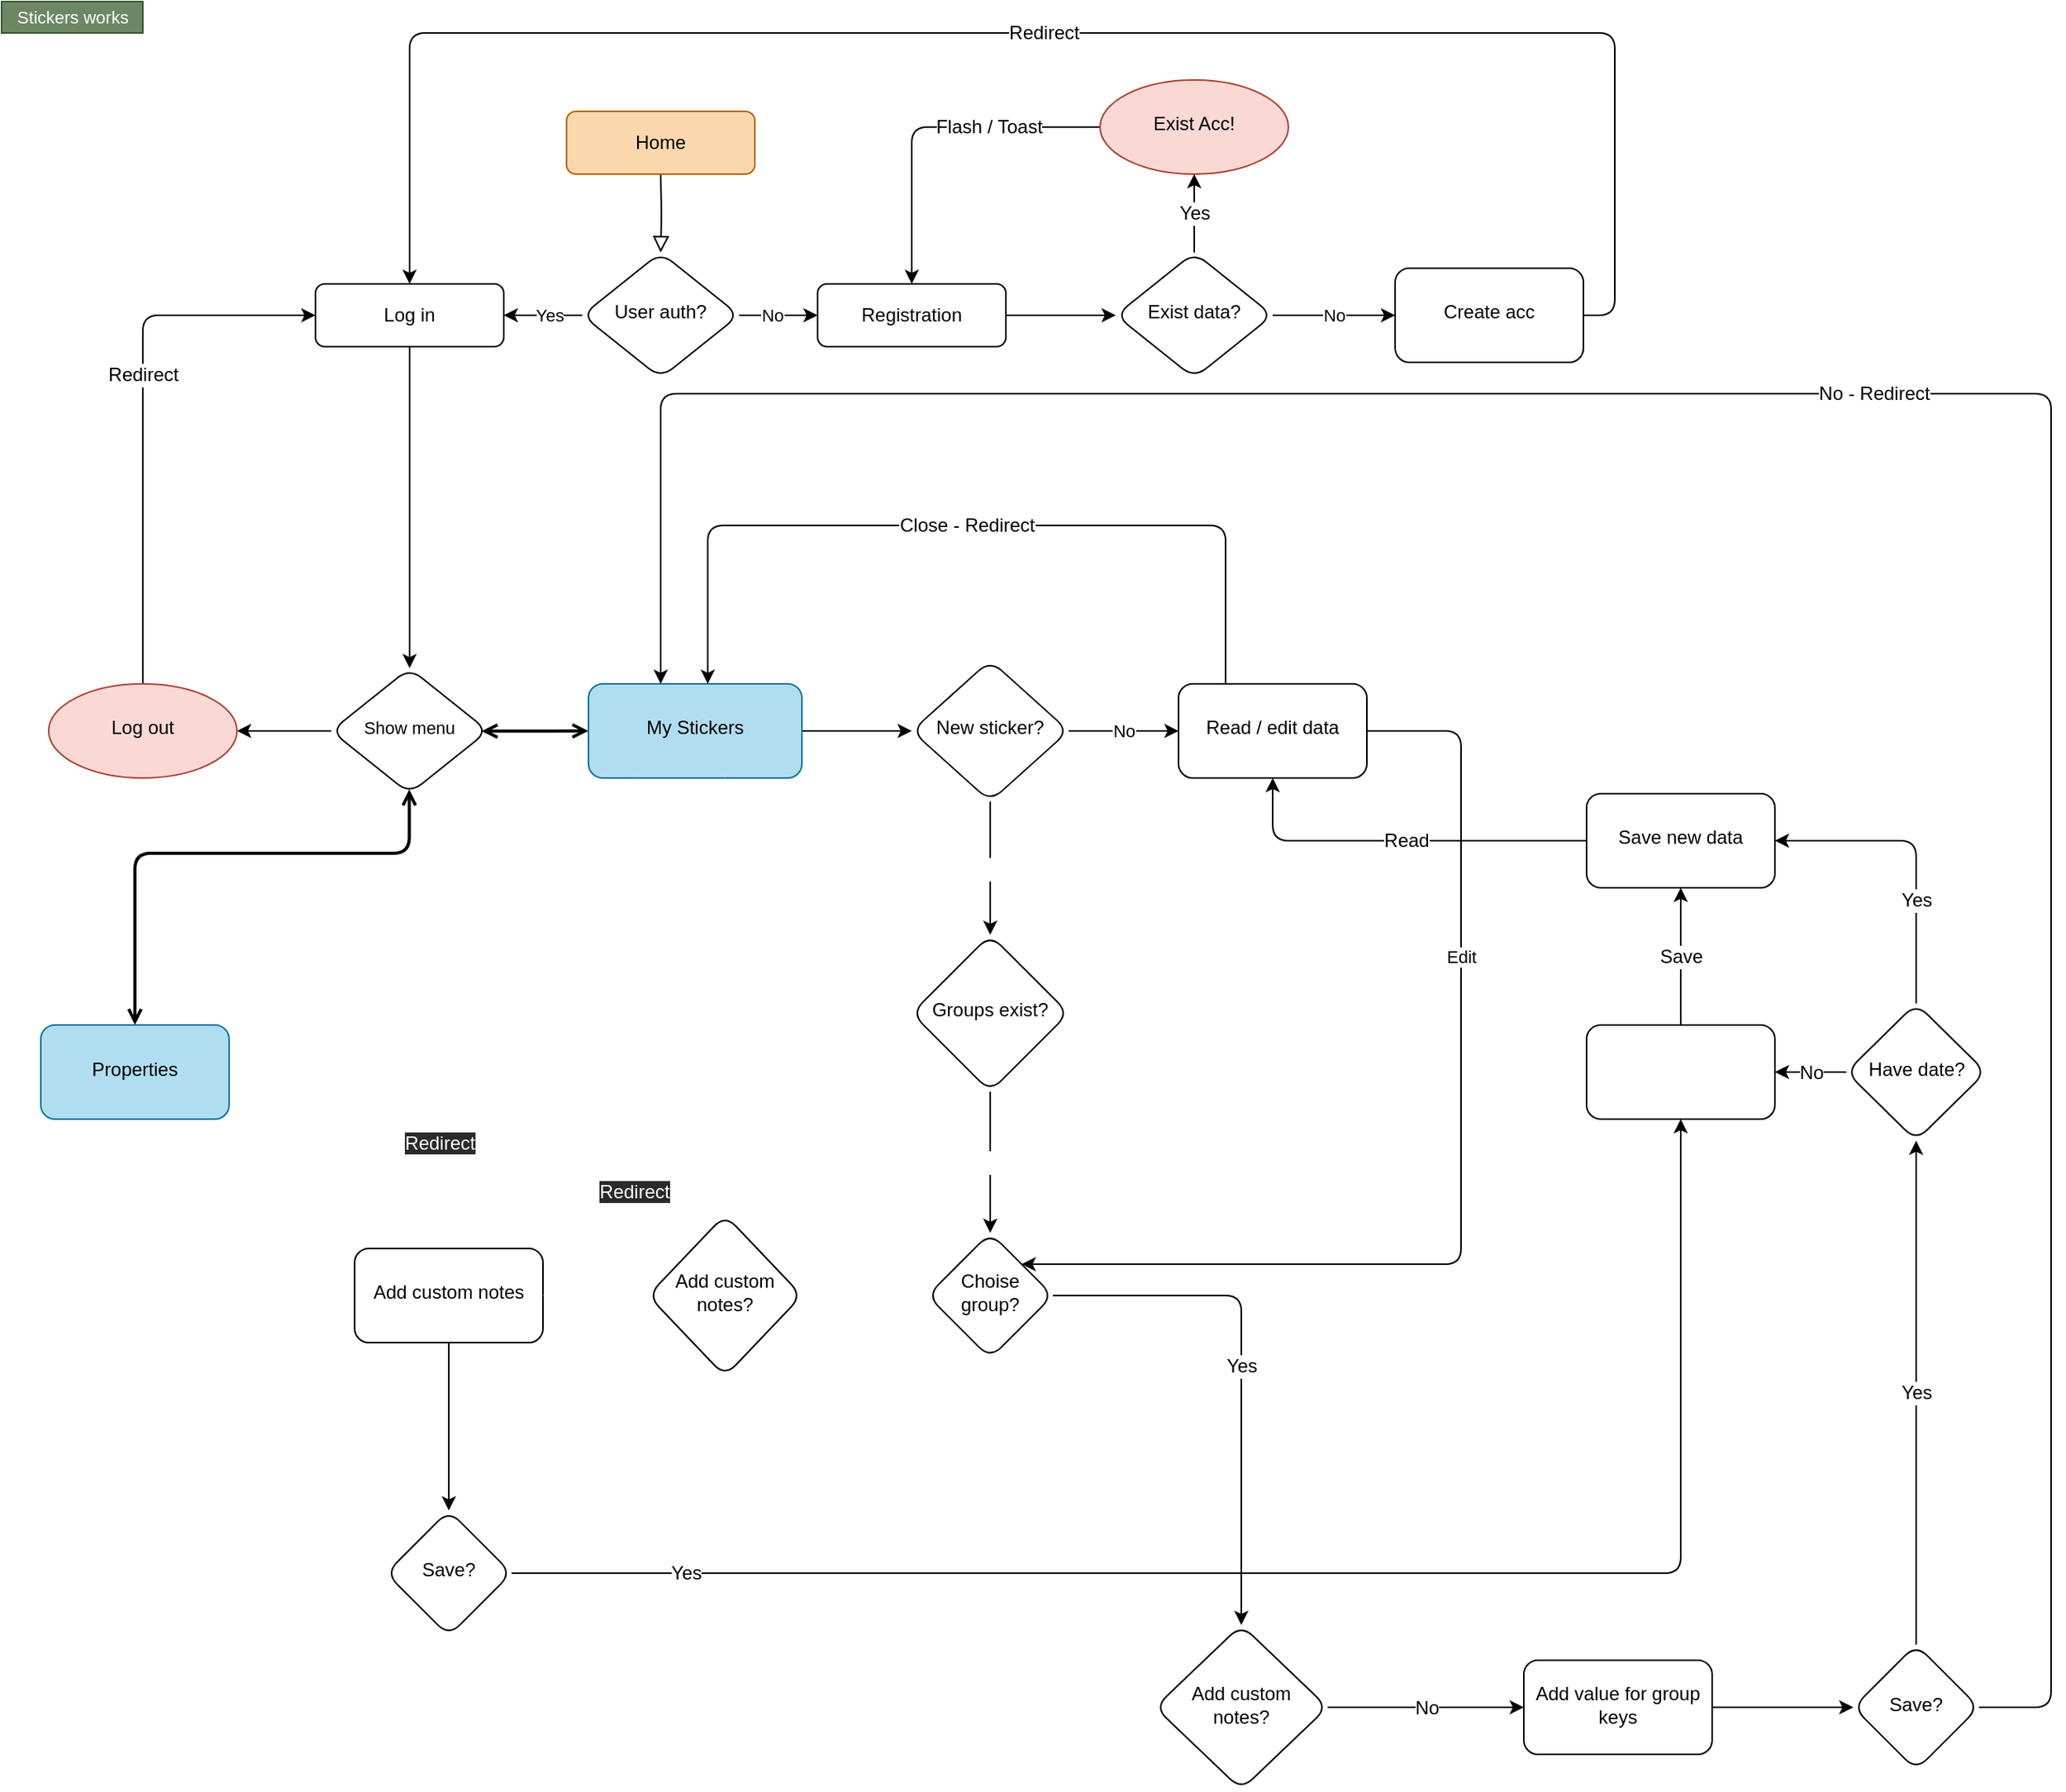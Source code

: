 <mxfile version="16.5.2" type="github" pages="2">
  <diagram id="C5RBs43oDa-KdzZeNtuy" name="Stickers works">
    <mxGraphModel dx="2340" dy="995" grid="0" gridSize="10" guides="1" tooltips="1" connect="1" arrows="1" fold="1" page="0" pageScale="1" pageWidth="827" pageHeight="1169" background="none" math="0" shadow="0">
      <root>
        <mxCell id="WIyWlLk6GJQsqaUBKTNV-0" />
        <mxCell id="WIyWlLk6GJQsqaUBKTNV-1" parent="WIyWlLk6GJQsqaUBKTNV-0" />
        <mxCell id="WIyWlLk6GJQsqaUBKTNV-2" value="" style="rounded=1;html=1;jettySize=auto;orthogonalLoop=1;fontSize=11;endArrow=block;endFill=0;endSize=8;strokeWidth=1;shadow=0;labelBackgroundColor=none;edgeStyle=orthogonalEdgeStyle;" parent="WIyWlLk6GJQsqaUBKTNV-1" target="WIyWlLk6GJQsqaUBKTNV-6" edge="1">
          <mxGeometry relative="1" as="geometry">
            <mxPoint x="420" y="110" as="sourcePoint" />
          </mxGeometry>
        </mxCell>
        <mxCell id="WIyWlLk6GJQsqaUBKTNV-3" value="&lt;font color=&quot;#000000&quot;&gt;Home&lt;/font&gt;" style="rounded=1;whiteSpace=wrap;html=1;fontSize=12;glass=0;strokeWidth=1;shadow=0;fillColor=#fad7ac;strokeColor=#b46504;" parent="WIyWlLk6GJQsqaUBKTNV-1" vertex="1">
          <mxGeometry x="360" y="70" width="120" height="40" as="geometry" />
        </mxCell>
        <mxCell id="XIRnP4KIkjxSlbMDe-v6-107" value="No" style="edgeStyle=orthogonalEdgeStyle;rounded=1;orthogonalLoop=1;jettySize=auto;html=1;exitX=1;exitY=0.5;exitDx=0;exitDy=0;entryX=0;entryY=0.5;entryDx=0;entryDy=0;" edge="1" parent="WIyWlLk6GJQsqaUBKTNV-1" source="WIyWlLk6GJQsqaUBKTNV-6" target="WIyWlLk6GJQsqaUBKTNV-7">
          <mxGeometry x="-0.16" relative="1" as="geometry">
            <mxPoint as="offset" />
          </mxGeometry>
        </mxCell>
        <mxCell id="XIRnP4KIkjxSlbMDe-v6-108" value="Yes" style="edgeStyle=orthogonalEdgeStyle;rounded=1;orthogonalLoop=1;jettySize=auto;html=1;exitX=0;exitY=0.5;exitDx=0;exitDy=0;entryX=1;entryY=0.5;entryDx=0;entryDy=0;" edge="1" parent="WIyWlLk6GJQsqaUBKTNV-1" source="WIyWlLk6GJQsqaUBKTNV-6" target="WIyWlLk6GJQsqaUBKTNV-11">
          <mxGeometry x="-0.16" relative="1" as="geometry">
            <mxPoint as="offset" />
          </mxGeometry>
        </mxCell>
        <mxCell id="WIyWlLk6GJQsqaUBKTNV-6" value="User auth?" style="rhombus;whiteSpace=wrap;html=1;shadow=0;fontFamily=Helvetica;fontSize=12;align=center;strokeWidth=1;spacing=6;spacingTop=-4;rounded=1;" parent="WIyWlLk6GJQsqaUBKTNV-1" vertex="1">
          <mxGeometry x="370" y="160" width="100" height="80" as="geometry" />
        </mxCell>
        <mxCell id="0s3vY2IXoYLYO0bVyIjp-5" value="" style="edgeStyle=orthogonalEdgeStyle;rounded=1;orthogonalLoop=1;jettySize=auto;html=1;" parent="WIyWlLk6GJQsqaUBKTNV-1" source="WIyWlLk6GJQsqaUBKTNV-7" target="0s3vY2IXoYLYO0bVyIjp-4" edge="1">
          <mxGeometry relative="1" as="geometry" />
        </mxCell>
        <mxCell id="WIyWlLk6GJQsqaUBKTNV-7" value="Registration" style="rounded=1;whiteSpace=wrap;html=1;fontSize=12;glass=0;strokeWidth=1;shadow=0;" parent="WIyWlLk6GJQsqaUBKTNV-1" vertex="1">
          <mxGeometry x="520" y="180" width="120" height="40" as="geometry" />
        </mxCell>
        <mxCell id="0s3vY2IXoYLYO0bVyIjp-14" value="" style="edgeStyle=orthogonalEdgeStyle;rounded=1;orthogonalLoop=1;jettySize=auto;html=1;entryX=0.5;entryY=0;entryDx=0;entryDy=0;" parent="WIyWlLk6GJQsqaUBKTNV-1" source="WIyWlLk6GJQsqaUBKTNV-11" target="0s3vY2IXoYLYO0bVyIjp-17" edge="1">
          <mxGeometry relative="1" as="geometry">
            <mxPoint x="260" y="280" as="targetPoint" />
            <Array as="points">
              <mxPoint x="260" y="250" />
              <mxPoint x="260" y="250" />
            </Array>
          </mxGeometry>
        </mxCell>
        <mxCell id="WIyWlLk6GJQsqaUBKTNV-11" value="Log in" style="rounded=1;whiteSpace=wrap;html=1;fontSize=12;glass=0;strokeWidth=1;shadow=0;" parent="WIyWlLk6GJQsqaUBKTNV-1" vertex="1">
          <mxGeometry x="200" y="180" width="120" height="40" as="geometry" />
        </mxCell>
        <mxCell id="XIRnP4KIkjxSlbMDe-v6-104" value="No" style="edgeStyle=orthogonalEdgeStyle;rounded=1;orthogonalLoop=1;jettySize=auto;html=1;" edge="1" parent="WIyWlLk6GJQsqaUBKTNV-1" source="0s3vY2IXoYLYO0bVyIjp-4" target="XIRnP4KIkjxSlbMDe-v6-103">
          <mxGeometry relative="1" as="geometry" />
        </mxCell>
        <mxCell id="98nd934uPL1Uci8gpfVL-17" value="Yes" style="edgeStyle=orthogonalEdgeStyle;rounded=1;orthogonalLoop=1;jettySize=auto;html=1;fontSize=12;startArrow=none;startFill=0;endArrow=classic;endFill=1;" edge="1" parent="WIyWlLk6GJQsqaUBKTNV-1" source="0s3vY2IXoYLYO0bVyIjp-4" target="98nd934uPL1Uci8gpfVL-16">
          <mxGeometry relative="1" as="geometry" />
        </mxCell>
        <mxCell id="0s3vY2IXoYLYO0bVyIjp-4" value="Exist data?" style="rhombus;whiteSpace=wrap;html=1;shadow=0;fontFamily=Helvetica;fontSize=12;align=center;strokeWidth=1;spacing=6;spacingTop=-4;rounded=1;" parent="WIyWlLk6GJQsqaUBKTNV-1" vertex="1">
          <mxGeometry x="710" y="160" width="100" height="80" as="geometry" />
        </mxCell>
        <mxCell id="XIRnP4KIkjxSlbMDe-v6-113" value="" style="edgeStyle=orthogonalEdgeStyle;rounded=1;orthogonalLoop=1;jettySize=auto;html=1;startArrow=open;startFill=0;endArrow=open;endFill=0;exitX=0.958;exitY=0.501;exitDx=0;exitDy=0;exitPerimeter=0;strokeWidth=2;" edge="1" parent="WIyWlLk6GJQsqaUBKTNV-1" source="0s3vY2IXoYLYO0bVyIjp-17" target="XIRnP4KIkjxSlbMDe-v6-112">
          <mxGeometry relative="1" as="geometry" />
        </mxCell>
        <mxCell id="XIRnP4KIkjxSlbMDe-v6-115" value="" style="edgeStyle=orthogonalEdgeStyle;rounded=1;orthogonalLoop=1;jettySize=auto;html=1;startArrow=open;startFill=0;endArrow=open;endFill=0;exitX=0.498;exitY=0.965;exitDx=0;exitDy=0;exitPerimeter=0;strokeWidth=2;" edge="1" parent="WIyWlLk6GJQsqaUBKTNV-1" source="0s3vY2IXoYLYO0bVyIjp-17" target="XIRnP4KIkjxSlbMDe-v6-114">
          <mxGeometry relative="1" as="geometry">
            <Array as="points">
              <mxPoint x="260" y="543" />
              <mxPoint x="85" y="543" />
            </Array>
          </mxGeometry>
        </mxCell>
        <mxCell id="XIRnP4KIkjxSlbMDe-v6-117" value="" style="edgeStyle=orthogonalEdgeStyle;rounded=1;orthogonalLoop=1;jettySize=auto;html=1;" edge="1" parent="WIyWlLk6GJQsqaUBKTNV-1" source="0s3vY2IXoYLYO0bVyIjp-17" target="XIRnP4KIkjxSlbMDe-v6-116">
          <mxGeometry relative="1" as="geometry" />
        </mxCell>
        <mxCell id="0s3vY2IXoYLYO0bVyIjp-17" value="&lt;span style=&quot;font-size: 11px&quot;&gt;Show menu&lt;/span&gt;" style="rhombus;whiteSpace=wrap;html=1;shadow=0;fontFamily=Helvetica;fontSize=12;align=center;strokeWidth=1;spacing=6;spacingTop=-4;rounded=1;" parent="WIyWlLk6GJQsqaUBKTNV-1" vertex="1">
          <mxGeometry x="210" y="425" width="100" height="80" as="geometry" />
        </mxCell>
        <mxCell id="XIRnP4KIkjxSlbMDe-v6-110" value="&lt;font style=&quot;font-size: 12px&quot;&gt;Redirect&lt;/font&gt;" style="edgeStyle=orthogonalEdgeStyle;rounded=1;orthogonalLoop=1;jettySize=auto;html=1;exitX=1;exitY=0.5;exitDx=0;exitDy=0;entryX=0.5;entryY=0;entryDx=0;entryDy=0;" edge="1" parent="WIyWlLk6GJQsqaUBKTNV-1" source="XIRnP4KIkjxSlbMDe-v6-103" target="WIyWlLk6GJQsqaUBKTNV-11">
          <mxGeometry relative="1" as="geometry">
            <mxPoint x="240" y="180" as="targetPoint" />
            <Array as="points">
              <mxPoint x="1028" y="200" />
              <mxPoint x="1028" y="20" />
              <mxPoint x="260" y="20" />
            </Array>
          </mxGeometry>
        </mxCell>
        <mxCell id="XIRnP4KIkjxSlbMDe-v6-103" value="Create acc" style="whiteSpace=wrap;html=1;shadow=0;strokeWidth=1;spacing=6;spacingTop=-4;rounded=1;" vertex="1" parent="WIyWlLk6GJQsqaUBKTNV-1">
          <mxGeometry x="888" y="170" width="120" height="60" as="geometry" />
        </mxCell>
        <mxCell id="XIRnP4KIkjxSlbMDe-v6-119" value="" style="edgeStyle=orthogonalEdgeStyle;rounded=1;orthogonalLoop=1;jettySize=auto;html=1;" edge="1" parent="WIyWlLk6GJQsqaUBKTNV-1" source="XIRnP4KIkjxSlbMDe-v6-112" target="XIRnP4KIkjxSlbMDe-v6-118">
          <mxGeometry relative="1" as="geometry" />
        </mxCell>
        <mxCell id="XIRnP4KIkjxSlbMDe-v6-112" value="&lt;font color=&quot;#000000&quot;&gt;My Stickers&lt;/font&gt;" style="whiteSpace=wrap;html=1;shadow=0;strokeWidth=1;spacing=6;spacingTop=-4;rounded=1;fillColor=#b1ddf0;strokeColor=#10739e;" vertex="1" parent="WIyWlLk6GJQsqaUBKTNV-1">
          <mxGeometry x="374" y="435" width="136" height="60" as="geometry" />
        </mxCell>
        <mxCell id="XIRnP4KIkjxSlbMDe-v6-114" value="&lt;font color=&quot;#000000&quot;&gt;Properties&lt;/font&gt;" style="whiteSpace=wrap;html=1;shadow=0;strokeWidth=1;spacing=6;spacingTop=-4;rounded=1;fillColor=#b1ddf0;strokeColor=#10739e;" vertex="1" parent="WIyWlLk6GJQsqaUBKTNV-1">
          <mxGeometry x="25" y="652.5" width="120" height="60" as="geometry" />
        </mxCell>
        <mxCell id="98nd934uPL1Uci8gpfVL-3" value="Redirect" style="edgeStyle=orthogonalEdgeStyle;rounded=1;orthogonalLoop=1;jettySize=auto;html=1;exitX=0.5;exitY=0;exitDx=0;exitDy=0;entryX=0;entryY=0.5;entryDx=0;entryDy=0;fontSize=12;startArrow=none;startFill=0;endArrow=classic;endFill=1;" edge="1" parent="WIyWlLk6GJQsqaUBKTNV-1" source="XIRnP4KIkjxSlbMDe-v6-116" target="WIyWlLk6GJQsqaUBKTNV-11">
          <mxGeometry x="0.143" relative="1" as="geometry">
            <mxPoint as="offset" />
          </mxGeometry>
        </mxCell>
        <mxCell id="XIRnP4KIkjxSlbMDe-v6-116" value="&lt;font color=&quot;#000000&quot;&gt;Log out&lt;/font&gt;" style="ellipse;whiteSpace=wrap;html=1;shadow=0;strokeWidth=1;spacing=6;spacingTop=-4;rounded=1;fillColor=#fad9d5;strokeColor=#ae4132;" vertex="1" parent="WIyWlLk6GJQsqaUBKTNV-1">
          <mxGeometry x="30" y="435" width="120" height="60" as="geometry" />
        </mxCell>
        <mxCell id="XIRnP4KIkjxSlbMDe-v6-123" value="No" style="edgeStyle=orthogonalEdgeStyle;rounded=1;orthogonalLoop=1;jettySize=auto;html=1;fontSize=11;" edge="1" parent="WIyWlLk6GJQsqaUBKTNV-1" source="XIRnP4KIkjxSlbMDe-v6-118" target="XIRnP4KIkjxSlbMDe-v6-122">
          <mxGeometry relative="1" as="geometry" />
        </mxCell>
        <mxCell id="K6H13gkPwvNcMKXw1qMp-12" value="Yes" style="edgeStyle=orthogonalEdgeStyle;rounded=1;orthogonalLoop=1;jettySize=auto;html=1;exitX=0.5;exitY=1;exitDx=0;exitDy=0;fontSize=12;fontColor=#FFFFFF;startArrow=none;startFill=0;endArrow=classic;endFill=1;" edge="1" parent="WIyWlLk6GJQsqaUBKTNV-1" source="XIRnP4KIkjxSlbMDe-v6-118" target="K6H13gkPwvNcMKXw1qMp-11">
          <mxGeometry relative="1" as="geometry" />
        </mxCell>
        <mxCell id="XIRnP4KIkjxSlbMDe-v6-118" value="&lt;font style=&quot;font-size: 12px&quot;&gt;New sticker?&lt;/font&gt;" style="rhombus;whiteSpace=wrap;html=1;shadow=0;strokeWidth=1;spacing=6;spacingTop=-4;rounded=1;" vertex="1" parent="WIyWlLk6GJQsqaUBKTNV-1">
          <mxGeometry x="580" y="420" width="100" height="90" as="geometry" />
        </mxCell>
        <mxCell id="XIRnP4KIkjxSlbMDe-v6-125" value="Edit" style="edgeStyle=orthogonalEdgeStyle;rounded=1;orthogonalLoop=1;jettySize=auto;html=1;fontSize=11;entryX=1;entryY=0;entryDx=0;entryDy=0;exitX=1;exitY=0.5;exitDx=0;exitDy=0;" edge="1" parent="WIyWlLk6GJQsqaUBKTNV-1" source="XIRnP4KIkjxSlbMDe-v6-122" target="98nd934uPL1Uci8gpfVL-10">
          <mxGeometry x="-0.4" relative="1" as="geometry">
            <Array as="points">
              <mxPoint x="930" y="465" />
              <mxPoint x="930" y="805" />
            </Array>
            <mxPoint as="offset" />
          </mxGeometry>
        </mxCell>
        <mxCell id="98nd934uPL1Uci8gpfVL-15" value="Close - Redirect" style="edgeStyle=orthogonalEdgeStyle;rounded=1;orthogonalLoop=1;jettySize=auto;html=1;exitX=0.25;exitY=0;exitDx=0;exitDy=0;fontSize=12;startArrow=none;startFill=0;endArrow=classic;endFill=1;" edge="1" parent="WIyWlLk6GJQsqaUBKTNV-1" source="XIRnP4KIkjxSlbMDe-v6-122">
          <mxGeometry relative="1" as="geometry">
            <mxPoint x="450" y="435" as="targetPoint" />
            <Array as="points">
              <mxPoint x="780" y="334" />
              <mxPoint x="450" y="334" />
            </Array>
          </mxGeometry>
        </mxCell>
        <mxCell id="XIRnP4KIkjxSlbMDe-v6-122" value="Read / edit data" style="whiteSpace=wrap;html=1;shadow=0;strokeWidth=1;spacing=6;spacingTop=-4;rounded=1;" vertex="1" parent="WIyWlLk6GJQsqaUBKTNV-1">
          <mxGeometry x="750" y="435" width="120" height="60" as="geometry" />
        </mxCell>
        <mxCell id="98nd934uPL1Uci8gpfVL-1" value="Read" style="edgeStyle=orthogonalEdgeStyle;rounded=1;orthogonalLoop=1;jettySize=auto;html=1;exitX=0;exitY=0.5;exitDx=0;exitDy=0;entryX=0.5;entryY=1;entryDx=0;entryDy=0;fontSize=12;" edge="1" parent="WIyWlLk6GJQsqaUBKTNV-1" source="XIRnP4KIkjxSlbMDe-v6-128" target="XIRnP4KIkjxSlbMDe-v6-122">
          <mxGeometry x="-0.037" relative="1" as="geometry">
            <mxPoint as="offset" />
          </mxGeometry>
        </mxCell>
        <mxCell id="XIRnP4KIkjxSlbMDe-v6-128" value="Save new data" style="whiteSpace=wrap;html=1;shadow=0;strokeWidth=1;spacing=6;spacingTop=-4;rounded=1;" vertex="1" parent="WIyWlLk6GJQsqaUBKTNV-1">
          <mxGeometry x="1010" y="505" width="120" height="60" as="geometry" />
        </mxCell>
        <mxCell id="cPAFK484y0xrTvQNjb0s-0" value="Stickers works" style="text;html=1;align=center;verticalAlign=middle;resizable=0;points=[];autosize=1;strokeColor=#3A5431;fillColor=#6d8764;fontSize=11;fontColor=#ffffff;" vertex="1" parent="WIyWlLk6GJQsqaUBKTNV-1">
          <mxGeometry width="90" height="20" as="geometry" />
        </mxCell>
        <mxCell id="98nd934uPL1Uci8gpfVL-27" value="Yes" style="edgeStyle=orthogonalEdgeStyle;rounded=1;orthogonalLoop=1;jettySize=auto;html=1;fontSize=12;startArrow=none;startFill=0;endArrow=classic;endFill=1;entryX=0.5;entryY=0;entryDx=0;entryDy=0;" edge="1" parent="WIyWlLk6GJQsqaUBKTNV-1" source="98nd934uPL1Uci8gpfVL-10" target="98nd934uPL1Uci8gpfVL-30">
          <mxGeometry relative="1" as="geometry">
            <mxPoint x="730" y="822.5" as="targetPoint" />
            <Array as="points">
              <mxPoint x="790" y="825" />
            </Array>
          </mxGeometry>
        </mxCell>
        <mxCell id="xb86O9VPerZEA7dvHFh_-1" value="No" style="edgeStyle=orthogonalEdgeStyle;rounded=1;orthogonalLoop=1;jettySize=auto;html=1;fontSize=12;fontColor=#FFFFFF;startArrow=none;startFill=0;endArrow=classic;endFill=1;strokeColor=#FFFFFF;strokeWidth=1;" edge="1" parent="WIyWlLk6GJQsqaUBKTNV-1" source="98nd934uPL1Uci8gpfVL-10" target="xb86O9VPerZEA7dvHFh_-0">
          <mxGeometry relative="1" as="geometry" />
        </mxCell>
        <mxCell id="98nd934uPL1Uci8gpfVL-10" value="Choise group?" style="rhombus;whiteSpace=wrap;html=1;shadow=0;strokeWidth=1;spacing=6;spacingTop=-4;rounded=1;" vertex="1" parent="WIyWlLk6GJQsqaUBKTNV-1">
          <mxGeometry x="590" y="785" width="80" height="80" as="geometry" />
        </mxCell>
        <mxCell id="98nd934uPL1Uci8gpfVL-18" value="Flash / Toast" style="edgeStyle=orthogonalEdgeStyle;rounded=1;orthogonalLoop=1;jettySize=auto;html=1;exitX=0;exitY=0.5;exitDx=0;exitDy=0;entryX=0.5;entryY=0;entryDx=0;entryDy=0;fontSize=12;startArrow=none;startFill=0;endArrow=classic;endFill=1;" edge="1" parent="WIyWlLk6GJQsqaUBKTNV-1" source="98nd934uPL1Uci8gpfVL-16" target="WIyWlLk6GJQsqaUBKTNV-7">
          <mxGeometry x="-0.363" relative="1" as="geometry">
            <mxPoint x="-1" as="offset" />
          </mxGeometry>
        </mxCell>
        <mxCell id="98nd934uPL1Uci8gpfVL-16" value="&lt;span&gt;&lt;font color=&quot;#000000&quot;&gt;Exist Acc!&lt;/font&gt;&lt;/span&gt;" style="ellipse;whiteSpace=wrap;html=1;shadow=0;strokeWidth=1;spacing=6;spacingTop=-4;rounded=1;fillColor=#fad9d5;strokeColor=#ae4132;" vertex="1" parent="WIyWlLk6GJQsqaUBKTNV-1">
          <mxGeometry x="700" y="50" width="120" height="60" as="geometry" />
        </mxCell>
        <mxCell id="98nd934uPL1Uci8gpfVL-22" value="" style="edgeStyle=orthogonalEdgeStyle;rounded=1;orthogonalLoop=1;jettySize=auto;html=1;fontSize=12;startArrow=none;startFill=0;endArrow=classic;endFill=1;" edge="1" parent="WIyWlLk6GJQsqaUBKTNV-1" source="98nd934uPL1Uci8gpfVL-19" target="98nd934uPL1Uci8gpfVL-21">
          <mxGeometry relative="1" as="geometry" />
        </mxCell>
        <mxCell id="98nd934uPL1Uci8gpfVL-19" value="Add custom notes" style="whiteSpace=wrap;html=1;shadow=0;strokeWidth=1;spacing=6;spacingTop=-4;rounded=1;" vertex="1" parent="WIyWlLk6GJQsqaUBKTNV-1">
          <mxGeometry x="225" y="795" width="120" height="60" as="geometry" />
        </mxCell>
        <mxCell id="98nd934uPL1Uci8gpfVL-25" value="Yes" style="edgeStyle=orthogonalEdgeStyle;rounded=1;orthogonalLoop=1;jettySize=auto;html=1;fontSize=12;startArrow=none;startFill=0;endArrow=classic;endFill=1;entryX=0.5;entryY=1;entryDx=0;entryDy=0;exitX=1;exitY=0.5;exitDx=0;exitDy=0;" edge="1" parent="WIyWlLk6GJQsqaUBKTNV-1" source="98nd934uPL1Uci8gpfVL-21" target="K6H13gkPwvNcMKXw1qMp-3">
          <mxGeometry x="-0.785" relative="1" as="geometry">
            <mxPoint x="470" y="1077.5" as="targetPoint" />
            <Array as="points">
              <mxPoint x="1070" y="1002" />
            </Array>
            <mxPoint as="offset" />
          </mxGeometry>
        </mxCell>
        <mxCell id="xb86O9VPerZEA7dvHFh_-8" value="&lt;span style=&quot;color: rgb(255 , 255 , 255) ; font-family: &amp;#34;helvetica&amp;#34; ; font-size: 12px ; font-style: normal ; font-weight: 400 ; letter-spacing: normal ; text-align: center ; text-indent: 0px ; text-transform: none ; word-spacing: 0px ; background-color: rgb(42 , 42 , 42) ; display: inline ; float: none&quot;&gt;Redirect&lt;/span&gt;" style="edgeStyle=orthogonalEdgeStyle;rounded=1;orthogonalLoop=1;jettySize=auto;html=1;exitX=0;exitY=0.5;exitDx=0;exitDy=0;entryX=0;entryY=1;entryDx=0;entryDy=0;fontSize=12;fontColor=#FFFFFF;startArrow=none;startFill=0;endArrow=classic;endFill=1;strokeColor=#FFFFFF;strokeWidth=1;" edge="1" parent="WIyWlLk6GJQsqaUBKTNV-1" source="98nd934uPL1Uci8gpfVL-21" target="XIRnP4KIkjxSlbMDe-v6-112">
          <mxGeometry x="0.072" relative="1" as="geometry">
            <Array as="points">
              <mxPoint x="209" y="1002" />
              <mxPoint x="209" y="728" />
              <mxPoint x="374" y="728" />
            </Array>
            <mxPoint as="offset" />
          </mxGeometry>
        </mxCell>
        <mxCell id="xb86O9VPerZEA7dvHFh_-16" value="No" style="edgeLabel;html=1;align=center;verticalAlign=middle;resizable=0;points=[];fontSize=12;fontColor=#FFFFFF;" vertex="1" connectable="0" parent="xb86O9VPerZEA7dvHFh_-8">
          <mxGeometry x="-0.889" y="-2" relative="1" as="geometry">
            <mxPoint x="14" y="3" as="offset" />
          </mxGeometry>
        </mxCell>
        <mxCell id="xb86O9VPerZEA7dvHFh_-17" value="Close" style="edgeLabel;html=1;align=center;verticalAlign=middle;resizable=0;points=[];fontSize=12;fontColor=#FFFFFF;" vertex="1" connectable="0" parent="xb86O9VPerZEA7dvHFh_-8">
          <mxGeometry x="-0.578" relative="1" as="geometry">
            <mxPoint as="offset" />
          </mxGeometry>
        </mxCell>
        <mxCell id="98nd934uPL1Uci8gpfVL-21" value="Save?" style="rhombus;whiteSpace=wrap;html=1;shadow=0;strokeWidth=1;spacing=6;spacingTop=-4;rounded=1;" vertex="1" parent="WIyWlLk6GJQsqaUBKTNV-1">
          <mxGeometry x="245" y="962" width="80" height="80" as="geometry" />
        </mxCell>
        <mxCell id="98nd934uPL1Uci8gpfVL-33" value="No" style="edgeStyle=orthogonalEdgeStyle;rounded=1;orthogonalLoop=1;jettySize=auto;html=1;fontSize=12;startArrow=none;startFill=0;endArrow=classic;endFill=1;" edge="1" parent="WIyWlLk6GJQsqaUBKTNV-1" source="98nd934uPL1Uci8gpfVL-30" target="98nd934uPL1Uci8gpfVL-32">
          <mxGeometry relative="1" as="geometry" />
        </mxCell>
        <mxCell id="98nd934uPL1Uci8gpfVL-30" value="Add custom notes?" style="rhombus;whiteSpace=wrap;html=1;shadow=0;strokeWidth=1;spacing=6;spacingTop=-4;rounded=1;" vertex="1" parent="WIyWlLk6GJQsqaUBKTNV-1">
          <mxGeometry x="735" y="1035" width="110" height="105" as="geometry" />
        </mxCell>
        <mxCell id="98nd934uPL1Uci8gpfVL-35" value="" style="edgeStyle=orthogonalEdgeStyle;rounded=1;orthogonalLoop=1;jettySize=auto;html=1;fontSize=12;startArrow=none;startFill=0;endArrow=classic;endFill=1;" edge="1" parent="WIyWlLk6GJQsqaUBKTNV-1" source="98nd934uPL1Uci8gpfVL-32" target="98nd934uPL1Uci8gpfVL-34">
          <mxGeometry relative="1" as="geometry" />
        </mxCell>
        <mxCell id="98nd934uPL1Uci8gpfVL-32" value="Add value for group keys" style="whiteSpace=wrap;html=1;shadow=0;strokeWidth=1;spacing=6;spacingTop=-4;rounded=1;" vertex="1" parent="WIyWlLk6GJQsqaUBKTNV-1">
          <mxGeometry x="970" y="1057.5" width="120" height="60" as="geometry" />
        </mxCell>
        <mxCell id="98nd934uPL1Uci8gpfVL-37" value="No - Redirect" style="edgeStyle=orthogonalEdgeStyle;rounded=1;orthogonalLoop=1;jettySize=auto;html=1;exitX=1;exitY=0.5;exitDx=0;exitDy=0;fontSize=12;startArrow=none;startFill=0;endArrow=classic;endFill=1;" edge="1" parent="WIyWlLk6GJQsqaUBKTNV-1" source="98nd934uPL1Uci8gpfVL-34">
          <mxGeometry x="0.02" relative="1" as="geometry">
            <mxPoint x="420" y="435" as="targetPoint" />
            <Array as="points">
              <mxPoint x="1306" y="1088" />
              <mxPoint x="1306" y="250" />
              <mxPoint x="420" y="250" />
            </Array>
            <mxPoint as="offset" />
          </mxGeometry>
        </mxCell>
        <mxCell id="K6H13gkPwvNcMKXw1qMp-1" value="Yes" style="edgeStyle=orthogonalEdgeStyle;rounded=1;orthogonalLoop=1;jettySize=auto;html=1;fontSize=12;startArrow=none;startFill=0;endArrow=classic;endFill=1;" edge="1" parent="WIyWlLk6GJQsqaUBKTNV-1" source="98nd934uPL1Uci8gpfVL-34" target="K6H13gkPwvNcMKXw1qMp-0">
          <mxGeometry relative="1" as="geometry" />
        </mxCell>
        <mxCell id="98nd934uPL1Uci8gpfVL-34" value="Save?" style="rhombus;whiteSpace=wrap;html=1;shadow=0;strokeWidth=1;spacing=6;spacingTop=-4;rounded=1;" vertex="1" parent="WIyWlLk6GJQsqaUBKTNV-1">
          <mxGeometry x="1180" y="1047.5" width="80" height="80" as="geometry" />
        </mxCell>
        <mxCell id="K6H13gkPwvNcMKXw1qMp-2" value="Yes" style="edgeStyle=orthogonalEdgeStyle;rounded=1;orthogonalLoop=1;jettySize=auto;html=1;exitX=0.5;exitY=0;exitDx=0;exitDy=0;entryX=1;entryY=0.5;entryDx=0;entryDy=0;fontSize=12;startArrow=none;startFill=0;endArrow=classic;endFill=1;" edge="1" parent="WIyWlLk6GJQsqaUBKTNV-1" source="K6H13gkPwvNcMKXw1qMp-0" target="XIRnP4KIkjxSlbMDe-v6-128">
          <mxGeometry x="-0.317" relative="1" as="geometry">
            <mxPoint as="offset" />
          </mxGeometry>
        </mxCell>
        <mxCell id="K6H13gkPwvNcMKXw1qMp-4" value="No" style="edgeStyle=orthogonalEdgeStyle;rounded=1;orthogonalLoop=1;jettySize=auto;html=1;fontSize=12;startArrow=none;startFill=0;endArrow=classic;endFill=1;" edge="1" parent="WIyWlLk6GJQsqaUBKTNV-1" source="K6H13gkPwvNcMKXw1qMp-0" target="K6H13gkPwvNcMKXw1qMp-3">
          <mxGeometry relative="1" as="geometry" />
        </mxCell>
        <mxCell id="K6H13gkPwvNcMKXw1qMp-0" value="Have date?" style="rhombus;whiteSpace=wrap;html=1;shadow=0;strokeWidth=1;spacing=6;spacingTop=-4;rounded=1;" vertex="1" parent="WIyWlLk6GJQsqaUBKTNV-1">
          <mxGeometry x="1175.5" y="638.75" width="89" height="87.5" as="geometry" />
        </mxCell>
        <mxCell id="K6H13gkPwvNcMKXw1qMp-5" value="Save" style="edgeStyle=orthogonalEdgeStyle;rounded=1;orthogonalLoop=1;jettySize=auto;html=1;exitX=0.5;exitY=0;exitDx=0;exitDy=0;entryX=0.5;entryY=1;entryDx=0;entryDy=0;fontSize=12;startArrow=none;startFill=0;endArrow=classic;endFill=1;" edge="1" parent="WIyWlLk6GJQsqaUBKTNV-1" source="K6H13gkPwvNcMKXw1qMp-3" target="XIRnP4KIkjxSlbMDe-v6-128">
          <mxGeometry relative="1" as="geometry" />
        </mxCell>
        <mxCell id="K6H13gkPwvNcMKXw1qMp-3" value="&lt;font color=&quot;#ffffff&quot;&gt;Add ctreated At (date)&lt;/font&gt;" style="whiteSpace=wrap;html=1;shadow=0;strokeWidth=1;spacing=6;spacingTop=-4;rounded=1;" vertex="1" parent="WIyWlLk6GJQsqaUBKTNV-1">
          <mxGeometry x="1010" y="652.5" width="120" height="60" as="geometry" />
        </mxCell>
        <mxCell id="K6H13gkPwvNcMKXw1qMp-13" value="Yes" style="edgeStyle=orthogonalEdgeStyle;rounded=1;orthogonalLoop=1;jettySize=auto;html=1;exitX=0.5;exitY=1;exitDx=0;exitDy=0;entryX=0.5;entryY=0;entryDx=0;entryDy=0;fontSize=12;fontColor=#FFFFFF;startArrow=none;startFill=0;endArrow=classic;endFill=1;" edge="1" parent="WIyWlLk6GJQsqaUBKTNV-1" source="K6H13gkPwvNcMKXw1qMp-11" target="98nd934uPL1Uci8gpfVL-10">
          <mxGeometry relative="1" as="geometry" />
        </mxCell>
        <mxCell id="xb86O9VPerZEA7dvHFh_-7" value="No" style="edgeStyle=orthogonalEdgeStyle;rounded=1;orthogonalLoop=1;jettySize=auto;html=1;exitX=0;exitY=0.5;exitDx=0;exitDy=0;entryX=1;entryY=0;entryDx=0;entryDy=0;fontSize=12;fontColor=#FFFFFF;startArrow=none;startFill=0;endArrow=classic;endFill=1;strokeColor=#FFFFFF;strokeWidth=1;" edge="1" parent="WIyWlLk6GJQsqaUBKTNV-1" source="K6H13gkPwvNcMKXw1qMp-11" target="xb86O9VPerZEA7dvHFh_-0">
          <mxGeometry x="-0.646" relative="1" as="geometry">
            <Array as="points">
              <mxPoint x="485" y="645" />
            </Array>
            <mxPoint as="offset" />
          </mxGeometry>
        </mxCell>
        <mxCell id="K6H13gkPwvNcMKXw1qMp-11" value="Groups exist?" style="rhombus;whiteSpace=wrap;html=1;shadow=0;strokeWidth=1;spacing=6;spacingTop=-4;rounded=1;" vertex="1" parent="WIyWlLk6GJQsqaUBKTNV-1">
          <mxGeometry x="580" y="595" width="100" height="100" as="geometry" />
        </mxCell>
        <mxCell id="xb86O9VPerZEA7dvHFh_-2" value="Yes" style="edgeStyle=orthogonalEdgeStyle;rounded=1;orthogonalLoop=1;jettySize=auto;html=1;exitX=0;exitY=0.5;exitDx=0;exitDy=0;entryX=1;entryY=0.5;entryDx=0;entryDy=0;fontSize=12;fontColor=#FFFFFF;startArrow=none;startFill=0;endArrow=classic;endFill=1;strokeColor=#FFFFFF;strokeWidth=1;" edge="1" parent="WIyWlLk6GJQsqaUBKTNV-1" source="xb86O9VPerZEA7dvHFh_-0" target="98nd934uPL1Uci8gpfVL-19">
          <mxGeometry relative="1" as="geometry" />
        </mxCell>
        <mxCell id="xb86O9VPerZEA7dvHFh_-3" value="Redirect" style="edgeStyle=orthogonalEdgeStyle;rounded=1;orthogonalLoop=1;jettySize=auto;html=1;exitX=0.5;exitY=0;exitDx=0;exitDy=0;fontSize=12;fontColor=#FFFFFF;startArrow=none;startFill=0;endArrow=classic;endFill=1;strokeColor=#FFFFFF;strokeWidth=1;" edge="1" parent="WIyWlLk6GJQsqaUBKTNV-1" source="xb86O9VPerZEA7dvHFh_-0">
          <mxGeometry x="0.713" relative="1" as="geometry">
            <mxPoint x="461" y="495" as="targetPoint" />
            <Array as="points">
              <mxPoint x="461" y="495" />
            </Array>
            <mxPoint as="offset" />
          </mxGeometry>
        </mxCell>
        <mxCell id="xb86O9VPerZEA7dvHFh_-12" value="No" style="edgeLabel;html=1;align=center;verticalAlign=middle;resizable=0;points=[];fontSize=12;fontColor=#FFFFFF;" vertex="1" connectable="0" parent="xb86O9VPerZEA7dvHFh_-3">
          <mxGeometry x="-0.616" relative="1" as="geometry">
            <mxPoint as="offset" />
          </mxGeometry>
        </mxCell>
        <mxCell id="xb86O9VPerZEA7dvHFh_-13" value="Close" style="edgeLabel;html=1;align=center;verticalAlign=middle;resizable=0;points=[];fontSize=12;fontColor=#FFFFFF;" vertex="1" connectable="0" parent="xb86O9VPerZEA7dvHFh_-3">
          <mxGeometry x="-0.158" relative="1" as="geometry">
            <mxPoint x="1" y="-32" as="offset" />
          </mxGeometry>
        </mxCell>
        <mxCell id="xb86O9VPerZEA7dvHFh_-11" value="&lt;span style=&quot;color: rgb(255 , 255 , 255) ; font-family: &amp;#34;helvetica&amp;#34; ; font-size: 12px ; font-style: normal ; font-weight: 400 ; letter-spacing: normal ; text-align: center ; text-indent: 0px ; text-transform: none ; word-spacing: 0px ; background-color: rgb(42 , 42 , 42) ; display: inline ; float: none&quot;&gt;Redirect&lt;/span&gt;" style="edgeStyle=orthogonalEdgeStyle;rounded=1;orthogonalLoop=1;jettySize=auto;html=1;fontSize=12;fontColor=#FFFFFF;startArrow=none;startFill=0;endArrow=classic;endFill=1;strokeColor=#FFFFFF;strokeWidth=1;exitX=0.5;exitY=1;exitDx=0;exitDy=0;" edge="1" parent="WIyWlLk6GJQsqaUBKTNV-1" source="xb86O9VPerZEA7dvHFh_-0">
          <mxGeometry x="0.144" relative="1" as="geometry">
            <mxPoint x="403" y="495" as="targetPoint" />
            <Array as="points">
              <mxPoint x="461" y="965" />
              <mxPoint x="403" y="965" />
            </Array>
            <mxPoint as="offset" />
          </mxGeometry>
        </mxCell>
        <mxCell id="xb86O9VPerZEA7dvHFh_-14" value="No" style="edgeLabel;html=1;align=center;verticalAlign=middle;resizable=0;points=[];fontSize=12;fontColor=#FFFFFF;" vertex="1" connectable="0" parent="xb86O9VPerZEA7dvHFh_-11">
          <mxGeometry x="-0.794" y="-1" relative="1" as="geometry">
            <mxPoint x="1" y="-21" as="offset" />
          </mxGeometry>
        </mxCell>
        <mxCell id="xb86O9VPerZEA7dvHFh_-18" value="Close" style="edgeLabel;html=1;align=center;verticalAlign=middle;resizable=0;points=[];fontSize=12;fontColor=#FFFFFF;" vertex="1" connectable="0" parent="xb86O9VPerZEA7dvHFh_-11">
          <mxGeometry x="-0.354" y="1" relative="1" as="geometry">
            <mxPoint x="2" y="6" as="offset" />
          </mxGeometry>
        </mxCell>
        <mxCell id="xb86O9VPerZEA7dvHFh_-0" value="Add custom notes?" style="rhombus;whiteSpace=wrap;html=1;shadow=0;strokeWidth=1;spacing=6;spacingTop=-4;rounded=1;" vertex="1" parent="WIyWlLk6GJQsqaUBKTNV-1">
          <mxGeometry x="412" y="773.5" width="98" height="103" as="geometry" />
        </mxCell>
      </root>
    </mxGraphModel>
  </diagram>
  <diagram id="uRzU7flRuuqk0dEhSkKG" name="Database details">
    <mxGraphModel dx="218" dy="796" grid="1" gridSize="10" guides="1" tooltips="1" connect="1" arrows="1" fold="1" page="1" pageScale="1" pageWidth="827" pageHeight="1169" math="0" shadow="0">
      <root>
        <mxCell id="zhI0IFdriHLYZrskyVZN-0" />
        <mxCell id="zhI0IFdriHLYZrskyVZN-1" parent="zhI0IFdriHLYZrskyVZN-0" />
        <mxCell id="bBvAXZB1OkNVMyHjyme--0" style="edgeStyle=orthogonalEdgeStyle;rounded=1;orthogonalLoop=1;jettySize=auto;html=1;exitX=1;exitY=0.5;exitDx=0;exitDy=0;entryX=0;entryY=0.5;entryDx=0;entryDy=0;" edge="1" parent="zhI0IFdriHLYZrskyVZN-1" source="bBvAXZB1OkNVMyHjyme--3" target="bBvAXZB1OkNVMyHjyme--46">
          <mxGeometry relative="1" as="geometry">
            <Array as="points">
              <mxPoint x="1920" y="405" />
              <mxPoint x="1920" y="275" />
            </Array>
          </mxGeometry>
        </mxCell>
        <mxCell id="bBvAXZB1OkNVMyHjyme--1" style="edgeStyle=orthogonalEdgeStyle;rounded=1;orthogonalLoop=1;jettySize=auto;html=1;exitX=0.5;exitY=0;exitDx=0;exitDy=0;entryX=0;entryY=0;entryDx=0;entryDy=0;" edge="1" parent="zhI0IFdriHLYZrskyVZN-1" source="bBvAXZB1OkNVMyHjyme--2" target="bBvAXZB1OkNVMyHjyme--57">
          <mxGeometry relative="1" as="geometry">
            <Array as="points">
              <mxPoint x="1760" y="80" />
            </Array>
          </mxGeometry>
        </mxCell>
        <object label="User model" password="string" email="string" username="string" date="date" sysname="string" admin="bool" resetToken="string" resetTokenExp="Date" id="bBvAXZB1OkNVMyHjyme--2">
          <mxCell style="shape=table;startSize=70;container=1;collapsible=1;childLayout=tableLayout;fixedRows=1;rowLines=0;fontStyle=1;align=center;resizeLast=1;fillColor=#0050ef;fontColor=#ffffff;strokeColor=#001DBC;gradientColor=none;swimlaneFillColor=default;rounded=1;" vertex="1" parent="zhI0IFdriHLYZrskyVZN-1">
            <mxGeometry x="1680" y="320" width="160" height="340" as="geometry">
              <mxRectangle x="1680" y="40" width="100" height="30" as="alternateBounds" />
            </mxGeometry>
          </mxCell>
        </object>
        <mxCell id="bBvAXZB1OkNVMyHjyme--3" value="" style="shape=tableRow;horizontal=0;startSize=0;swimlaneHead=0;swimlaneBody=0;fillColor=none;collapsible=0;dropTarget=0;points=[[0,0.5],[1,0.5]];portConstraint=eastwest;top=0;left=0;right=0;bottom=1;rounded=1;" vertex="1" parent="bBvAXZB1OkNVMyHjyme--2">
          <mxGeometry y="70" width="160" height="30" as="geometry" />
        </mxCell>
        <mxCell id="bBvAXZB1OkNVMyHjyme--4" value="_id" style="shape=partialRectangle;connectable=0;fillColor=none;top=0;left=0;bottom=0;right=0;fontStyle=1;overflow=hidden;rounded=1;" vertex="1" parent="bBvAXZB1OkNVMyHjyme--3">
          <mxGeometry width="30" height="30" as="geometry">
            <mxRectangle width="30" height="30" as="alternateBounds" />
          </mxGeometry>
        </mxCell>
        <mxCell id="bBvAXZB1OkNVMyHjyme--5" value="UniqueID" style="shape=partialRectangle;connectable=0;fillColor=none;top=0;left=0;bottom=0;right=0;align=left;spacingLeft=6;fontStyle=5;overflow=hidden;rounded=1;" vertex="1" parent="bBvAXZB1OkNVMyHjyme--3">
          <mxGeometry x="30" width="130" height="30" as="geometry">
            <mxRectangle width="130" height="30" as="alternateBounds" />
          </mxGeometry>
        </mxCell>
        <mxCell id="bBvAXZB1OkNVMyHjyme--6" value="" style="shape=tableRow;horizontal=0;startSize=0;swimlaneHead=0;swimlaneBody=0;fillColor=none;collapsible=0;dropTarget=0;points=[[0,0.5],[1,0.5]];portConstraint=eastwest;top=0;left=0;right=0;bottom=0;rounded=1;" vertex="1" parent="bBvAXZB1OkNVMyHjyme--2">
          <mxGeometry y="100" width="160" height="30" as="geometry" />
        </mxCell>
        <mxCell id="bBvAXZB1OkNVMyHjyme--7" value="" style="shape=partialRectangle;connectable=0;fillColor=none;top=0;left=0;bottom=0;right=0;editable=1;overflow=hidden;rounded=1;" vertex="1" parent="bBvAXZB1OkNVMyHjyme--6">
          <mxGeometry width="30" height="30" as="geometry">
            <mxRectangle width="30" height="30" as="alternateBounds" />
          </mxGeometry>
        </mxCell>
        <mxCell id="bBvAXZB1OkNVMyHjyme--8" value="username" style="shape=partialRectangle;connectable=0;fillColor=none;top=0;left=0;bottom=0;right=0;align=left;spacingLeft=6;overflow=hidden;rounded=1;" vertex="1" parent="bBvAXZB1OkNVMyHjyme--6">
          <mxGeometry x="30" width="130" height="30" as="geometry">
            <mxRectangle width="130" height="30" as="alternateBounds" />
          </mxGeometry>
        </mxCell>
        <mxCell id="bBvAXZB1OkNVMyHjyme--9" value="" style="shape=tableRow;horizontal=0;startSize=0;swimlaneHead=0;swimlaneBody=0;fillColor=none;collapsible=0;dropTarget=0;points=[[0,0.5],[1,0.5]];portConstraint=eastwest;top=0;left=0;right=0;bottom=0;rounded=1;" vertex="1" parent="bBvAXZB1OkNVMyHjyme--2">
          <mxGeometry y="130" width="160" height="30" as="geometry" />
        </mxCell>
        <mxCell id="bBvAXZB1OkNVMyHjyme--10" value="" style="shape=partialRectangle;connectable=0;fillColor=none;top=0;left=0;bottom=0;right=0;editable=1;overflow=hidden;rounded=1;" vertex="1" parent="bBvAXZB1OkNVMyHjyme--9">
          <mxGeometry width="30" height="30" as="geometry">
            <mxRectangle width="30" height="30" as="alternateBounds" />
          </mxGeometry>
        </mxCell>
        <mxCell id="bBvAXZB1OkNVMyHjyme--11" value="email" style="shape=partialRectangle;connectable=0;fillColor=none;top=0;left=0;bottom=0;right=0;align=left;spacingLeft=6;overflow=hidden;rounded=1;" vertex="1" parent="bBvAXZB1OkNVMyHjyme--9">
          <mxGeometry x="30" width="130" height="30" as="geometry">
            <mxRectangle width="130" height="30" as="alternateBounds" />
          </mxGeometry>
        </mxCell>
        <mxCell id="bBvAXZB1OkNVMyHjyme--12" value="" style="shape=tableRow;horizontal=0;startSize=0;swimlaneHead=0;swimlaneBody=0;fillColor=none;collapsible=0;dropTarget=0;points=[[0,0.5],[1,0.5]];portConstraint=eastwest;top=0;left=0;right=0;bottom=0;rounded=1;" vertex="1" parent="bBvAXZB1OkNVMyHjyme--2">
          <mxGeometry y="160" width="160" height="30" as="geometry" />
        </mxCell>
        <mxCell id="bBvAXZB1OkNVMyHjyme--13" value="" style="shape=partialRectangle;connectable=0;fillColor=none;top=0;left=0;bottom=0;right=0;editable=1;overflow=hidden;rounded=1;" vertex="1" parent="bBvAXZB1OkNVMyHjyme--12">
          <mxGeometry width="30" height="30" as="geometry">
            <mxRectangle width="30" height="30" as="alternateBounds" />
          </mxGeometry>
        </mxCell>
        <mxCell id="bBvAXZB1OkNVMyHjyme--14" value="password" style="shape=partialRectangle;connectable=0;fillColor=none;top=0;left=0;bottom=0;right=0;align=left;spacingLeft=6;overflow=hidden;rounded=1;" vertex="1" parent="bBvAXZB1OkNVMyHjyme--12">
          <mxGeometry x="30" width="130" height="30" as="geometry">
            <mxRectangle width="130" height="30" as="alternateBounds" />
          </mxGeometry>
        </mxCell>
        <mxCell id="bBvAXZB1OkNVMyHjyme--15" value="" style="shape=tableRow;horizontal=0;startSize=0;swimlaneHead=0;swimlaneBody=0;fillColor=none;collapsible=0;dropTarget=0;points=[[0,0.5],[1,0.5]];portConstraint=eastwest;top=0;left=0;right=0;bottom=0;rounded=1;" vertex="1" parent="bBvAXZB1OkNVMyHjyme--2">
          <mxGeometry y="190" width="160" height="30" as="geometry" />
        </mxCell>
        <mxCell id="bBvAXZB1OkNVMyHjyme--16" value="" style="shape=partialRectangle;connectable=0;fillColor=none;top=0;left=0;bottom=0;right=0;editable=1;overflow=hidden;rounded=1;" vertex="1" parent="bBvAXZB1OkNVMyHjyme--15">
          <mxGeometry width="30" height="30" as="geometry">
            <mxRectangle width="30" height="30" as="alternateBounds" />
          </mxGeometry>
        </mxCell>
        <mxCell id="bBvAXZB1OkNVMyHjyme--17" value="admin" style="shape=partialRectangle;connectable=0;fillColor=none;top=0;left=0;bottom=0;right=0;align=left;spacingLeft=6;overflow=hidden;rounded=1;" vertex="1" parent="bBvAXZB1OkNVMyHjyme--15">
          <mxGeometry x="30" width="130" height="30" as="geometry">
            <mxRectangle width="130" height="30" as="alternateBounds" />
          </mxGeometry>
        </mxCell>
        <mxCell id="bBvAXZB1OkNVMyHjyme--18" value="" style="shape=tableRow;horizontal=0;startSize=0;swimlaneHead=0;swimlaneBody=0;fillColor=none;collapsible=0;dropTarget=0;points=[[0,0.5],[1,0.5]];portConstraint=eastwest;top=0;left=0;right=0;bottom=0;rounded=1;" vertex="1" parent="bBvAXZB1OkNVMyHjyme--2">
          <mxGeometry y="220" width="160" height="30" as="geometry" />
        </mxCell>
        <mxCell id="bBvAXZB1OkNVMyHjyme--19" value="" style="shape=partialRectangle;connectable=0;fillColor=none;top=0;left=0;bottom=0;right=0;editable=1;overflow=hidden;rounded=1;" vertex="1" parent="bBvAXZB1OkNVMyHjyme--18">
          <mxGeometry width="30" height="30" as="geometry">
            <mxRectangle width="30" height="30" as="alternateBounds" />
          </mxGeometry>
        </mxCell>
        <mxCell id="bBvAXZB1OkNVMyHjyme--20" value="sysname" style="shape=partialRectangle;connectable=0;fillColor=none;top=0;left=0;bottom=0;right=0;align=left;spacingLeft=6;overflow=hidden;rounded=1;" vertex="1" parent="bBvAXZB1OkNVMyHjyme--18">
          <mxGeometry x="30" width="130" height="30" as="geometry">
            <mxRectangle width="130" height="30" as="alternateBounds" />
          </mxGeometry>
        </mxCell>
        <mxCell id="bBvAXZB1OkNVMyHjyme--21" value="" style="shape=tableRow;horizontal=0;startSize=0;swimlaneHead=0;swimlaneBody=0;fillColor=none;collapsible=0;dropTarget=0;points=[[0,0.5],[1,0.5]];portConstraint=eastwest;top=0;left=0;right=0;bottom=0;rounded=1;" vertex="1" parent="bBvAXZB1OkNVMyHjyme--2">
          <mxGeometry y="250" width="160" height="30" as="geometry" />
        </mxCell>
        <mxCell id="bBvAXZB1OkNVMyHjyme--22" value="" style="shape=partialRectangle;connectable=0;fillColor=none;top=0;left=0;bottom=0;right=0;editable=1;overflow=hidden;rounded=1;" vertex="1" parent="bBvAXZB1OkNVMyHjyme--21">
          <mxGeometry width="30" height="30" as="geometry">
            <mxRectangle width="30" height="30" as="alternateBounds" />
          </mxGeometry>
        </mxCell>
        <mxCell id="bBvAXZB1OkNVMyHjyme--23" value="date" style="shape=partialRectangle;connectable=0;fillColor=none;top=0;left=0;bottom=0;right=0;align=left;spacingLeft=6;overflow=hidden;rounded=1;" vertex="1" parent="bBvAXZB1OkNVMyHjyme--21">
          <mxGeometry x="30" width="130" height="30" as="geometry">
            <mxRectangle width="130" height="30" as="alternateBounds" />
          </mxGeometry>
        </mxCell>
        <mxCell id="bBvAXZB1OkNVMyHjyme--24" value="" style="shape=tableRow;horizontal=0;startSize=0;swimlaneHead=0;swimlaneBody=0;fillColor=none;collapsible=0;dropTarget=0;points=[[0,0.5],[1,0.5]];portConstraint=eastwest;top=0;left=0;right=0;bottom=0;rounded=1;" vertex="1" parent="bBvAXZB1OkNVMyHjyme--2">
          <mxGeometry y="280" width="160" height="30" as="geometry" />
        </mxCell>
        <mxCell id="bBvAXZB1OkNVMyHjyme--25" value="" style="shape=partialRectangle;connectable=0;fillColor=none;top=0;left=0;bottom=0;right=0;editable=1;overflow=hidden;rounded=1;" vertex="1" parent="bBvAXZB1OkNVMyHjyme--24">
          <mxGeometry width="30" height="30" as="geometry">
            <mxRectangle width="30" height="30" as="alternateBounds" />
          </mxGeometry>
        </mxCell>
        <mxCell id="bBvAXZB1OkNVMyHjyme--26" value="resetToken" style="shape=partialRectangle;connectable=0;fillColor=none;top=0;left=0;bottom=0;right=0;align=left;spacingLeft=6;overflow=hidden;rounded=1;" vertex="1" parent="bBvAXZB1OkNVMyHjyme--24">
          <mxGeometry x="30" width="130" height="30" as="geometry">
            <mxRectangle width="130" height="30" as="alternateBounds" />
          </mxGeometry>
        </mxCell>
        <mxCell id="bBvAXZB1OkNVMyHjyme--27" value="" style="shape=tableRow;horizontal=0;startSize=0;swimlaneHead=0;swimlaneBody=0;fillColor=none;collapsible=0;dropTarget=0;points=[[0,0.5],[1,0.5]];portConstraint=eastwest;top=0;left=0;right=0;bottom=0;rounded=1;" vertex="1" parent="bBvAXZB1OkNVMyHjyme--2">
          <mxGeometry y="310" width="160" height="30" as="geometry" />
        </mxCell>
        <mxCell id="bBvAXZB1OkNVMyHjyme--28" value="" style="shape=partialRectangle;connectable=0;fillColor=none;top=0;left=0;bottom=0;right=0;editable=1;overflow=hidden;rounded=1;" vertex="1" parent="bBvAXZB1OkNVMyHjyme--27">
          <mxGeometry width="30" height="30" as="geometry">
            <mxRectangle width="30" height="30" as="alternateBounds" />
          </mxGeometry>
        </mxCell>
        <mxCell id="bBvAXZB1OkNVMyHjyme--29" value="resetTokenExp" style="shape=partialRectangle;connectable=0;fillColor=none;top=0;left=0;bottom=0;right=0;align=left;spacingLeft=6;overflow=hidden;rounded=1;" vertex="1" parent="bBvAXZB1OkNVMyHjyme--27">
          <mxGeometry x="30" width="130" height="30" as="geometry">
            <mxRectangle width="130" height="30" as="alternateBounds" />
          </mxGeometry>
        </mxCell>
        <object label="Sticker model" id="bBvAXZB1OkNVMyHjyme--30">
          <mxCell style="shape=table;startSize=30;container=1;collapsible=1;childLayout=tableLayout;fixedRows=1;rowLines=0;fontStyle=1;align=center;resizeLast=1;swimlaneFillColor=default;fillColor=#f0a30a;strokeColor=#BD7000;fontColor=#000000;rounded=1;" vertex="1" parent="zhI0IFdriHLYZrskyVZN-1">
            <mxGeometry x="2280" y="80" width="160" height="210" as="geometry">
              <mxRectangle x="2080" y="80" width="100" height="30" as="alternateBounds" />
            </mxGeometry>
          </mxCell>
        </object>
        <mxCell id="bBvAXZB1OkNVMyHjyme--31" value="" style="shape=tableRow;horizontal=0;startSize=0;swimlaneHead=0;swimlaneBody=0;fillColor=none;collapsible=0;dropTarget=0;points=[[0,0.5],[1,0.5]];portConstraint=eastwest;top=0;left=0;right=0;bottom=1;rounded=1;" vertex="1" parent="bBvAXZB1OkNVMyHjyme--30">
          <mxGeometry y="30" width="160" height="30" as="geometry" />
        </mxCell>
        <mxCell id="bBvAXZB1OkNVMyHjyme--32" value="_id" style="shape=partialRectangle;connectable=0;fillColor=none;top=0;left=0;bottom=0;right=0;fontStyle=1;overflow=hidden;rounded=1;" vertex="1" parent="bBvAXZB1OkNVMyHjyme--31">
          <mxGeometry width="30" height="30" as="geometry">
            <mxRectangle width="30" height="30" as="alternateBounds" />
          </mxGeometry>
        </mxCell>
        <mxCell id="bBvAXZB1OkNVMyHjyme--33" value="UniqueID" style="shape=partialRectangle;connectable=0;fillColor=none;top=0;left=0;bottom=0;right=0;align=left;spacingLeft=6;fontStyle=5;overflow=hidden;rounded=1;" vertex="1" parent="bBvAXZB1OkNVMyHjyme--31">
          <mxGeometry x="30" width="130" height="30" as="geometry">
            <mxRectangle width="130" height="30" as="alternateBounds" />
          </mxGeometry>
        </mxCell>
        <mxCell id="bBvAXZB1OkNVMyHjyme--34" value="" style="shape=tableRow;horizontal=0;startSize=0;swimlaneHead=0;swimlaneBody=0;fillColor=none;collapsible=0;dropTarget=0;points=[[0,0.5],[1,0.5]];portConstraint=eastwest;top=0;left=0;right=0;bottom=0;rounded=1;" vertex="1" parent="bBvAXZB1OkNVMyHjyme--30">
          <mxGeometry y="60" width="160" height="30" as="geometry" />
        </mxCell>
        <mxCell id="bBvAXZB1OkNVMyHjyme--35" value="" style="shape=partialRectangle;connectable=0;fillColor=none;top=0;left=0;bottom=0;right=0;editable=1;overflow=hidden;rounded=1;" vertex="1" parent="bBvAXZB1OkNVMyHjyme--34">
          <mxGeometry width="30" height="30" as="geometry">
            <mxRectangle width="30" height="30" as="alternateBounds" />
          </mxGeometry>
        </mxCell>
        <mxCell id="bBvAXZB1OkNVMyHjyme--36" value="Group" style="shape=partialRectangle;connectable=0;fillColor=none;top=0;left=0;bottom=0;right=0;align=left;spacingLeft=6;overflow=hidden;rounded=1;" vertex="1" parent="bBvAXZB1OkNVMyHjyme--34">
          <mxGeometry x="30" width="130" height="30" as="geometry">
            <mxRectangle width="130" height="30" as="alternateBounds" />
          </mxGeometry>
        </mxCell>
        <mxCell id="bBvAXZB1OkNVMyHjyme--37" value="" style="shape=tableRow;horizontal=0;startSize=0;swimlaneHead=0;swimlaneBody=0;fillColor=none;collapsible=0;dropTarget=0;points=[[0,0.5],[1,0.5]];portConstraint=eastwest;top=0;left=0;right=0;bottom=0;rounded=1;" vertex="1" parent="bBvAXZB1OkNVMyHjyme--30">
          <mxGeometry y="90" width="160" height="30" as="geometry" />
        </mxCell>
        <mxCell id="bBvAXZB1OkNVMyHjyme--38" value="" style="shape=partialRectangle;connectable=0;fillColor=none;top=0;left=0;bottom=0;right=0;editable=1;overflow=hidden;rounded=1;" vertex="1" parent="bBvAXZB1OkNVMyHjyme--37">
          <mxGeometry width="30" height="30" as="geometry">
            <mxRectangle width="30" height="30" as="alternateBounds" />
          </mxGeometry>
        </mxCell>
        <mxCell id="bBvAXZB1OkNVMyHjyme--39" value="notes" style="shape=partialRectangle;connectable=0;fillColor=none;top=0;left=0;bottom=0;right=0;align=left;spacingLeft=6;overflow=hidden;rounded=1;" vertex="1" parent="bBvAXZB1OkNVMyHjyme--37">
          <mxGeometry x="30" width="130" height="30" as="geometry">
            <mxRectangle width="130" height="30" as="alternateBounds" />
          </mxGeometry>
        </mxCell>
        <mxCell id="bBvAXZB1OkNVMyHjyme--40" value="" style="shape=tableRow;horizontal=0;startSize=0;swimlaneHead=0;swimlaneBody=0;fillColor=none;collapsible=0;dropTarget=0;points=[[0,0.5],[1,0.5]];portConstraint=eastwest;top=0;left=0;right=0;bottom=0;rounded=1;" vertex="1" parent="bBvAXZB1OkNVMyHjyme--30">
          <mxGeometry y="120" width="160" height="30" as="geometry" />
        </mxCell>
        <mxCell id="bBvAXZB1OkNVMyHjyme--41" value="" style="shape=partialRectangle;connectable=0;fillColor=none;top=0;left=0;bottom=0;right=0;editable=1;overflow=hidden;rounded=1;" vertex="1" parent="bBvAXZB1OkNVMyHjyme--40">
          <mxGeometry width="30" height="30" as="geometry">
            <mxRectangle width="30" height="30" as="alternateBounds" />
          </mxGeometry>
        </mxCell>
        <mxCell id="bBvAXZB1OkNVMyHjyme--42" value="created At (date)" style="shape=partialRectangle;connectable=0;fillColor=none;top=0;left=0;bottom=0;right=0;align=left;spacingLeft=6;overflow=hidden;rounded=1;" vertex="1" parent="bBvAXZB1OkNVMyHjyme--40">
          <mxGeometry x="30" width="130" height="30" as="geometry">
            <mxRectangle width="130" height="30" as="alternateBounds" />
          </mxGeometry>
        </mxCell>
        <mxCell id="bBvAXZB1OkNVMyHjyme--43" value="" style="shape=tableRow;horizontal=0;startSize=0;swimlaneHead=0;swimlaneBody=0;fillColor=none;collapsible=0;dropTarget=0;points=[[0,0.5],[1,0.5]];portConstraint=eastwest;top=0;left=0;right=0;bottom=0;rounded=1;" vertex="1" parent="bBvAXZB1OkNVMyHjyme--30">
          <mxGeometry y="150" width="160" height="30" as="geometry" />
        </mxCell>
        <mxCell id="bBvAXZB1OkNVMyHjyme--44" value="" style="shape=partialRectangle;connectable=0;fillColor=none;top=0;left=0;bottom=0;right=0;editable=1;overflow=hidden;rounded=1;" vertex="1" parent="bBvAXZB1OkNVMyHjyme--43">
          <mxGeometry width="30" height="30" as="geometry">
            <mxRectangle width="30" height="30" as="alternateBounds" />
          </mxGeometry>
        </mxCell>
        <mxCell id="bBvAXZB1OkNVMyHjyme--45" value="weight" style="shape=partialRectangle;connectable=0;fillColor=none;top=0;left=0;bottom=0;right=0;align=left;spacingLeft=6;overflow=hidden;rounded=1;" vertex="1" parent="bBvAXZB1OkNVMyHjyme--43">
          <mxGeometry x="30" width="130" height="30" as="geometry">
            <mxRectangle width="130" height="30" as="alternateBounds" />
          </mxGeometry>
        </mxCell>
        <mxCell id="bBvAXZB1OkNVMyHjyme--46" value="" style="shape=tableRow;horizontal=0;startSize=0;swimlaneHead=0;swimlaneBody=0;fillColor=none;collapsible=0;dropTarget=0;points=[[0,0.5],[1,0.5]];portConstraint=eastwest;top=0;left=0;right=0;bottom=0;rounded=1;" vertex="1" parent="bBvAXZB1OkNVMyHjyme--30">
          <mxGeometry y="180" width="160" height="30" as="geometry" />
        </mxCell>
        <mxCell id="bBvAXZB1OkNVMyHjyme--47" value="" style="shape=partialRectangle;connectable=0;fillColor=none;top=0;left=0;bottom=0;right=0;editable=1;overflow=hidden;rounded=1;" vertex="1" parent="bBvAXZB1OkNVMyHjyme--46">
          <mxGeometry width="30" height="30" as="geometry">
            <mxRectangle width="30" height="30" as="alternateBounds" />
          </mxGeometry>
        </mxCell>
        <mxCell id="bBvAXZB1OkNVMyHjyme--48" value="author id" style="shape=partialRectangle;connectable=0;fillColor=none;top=0;left=0;bottom=0;right=0;align=left;spacingLeft=6;overflow=hidden;rounded=1;" vertex="1" parent="bBvAXZB1OkNVMyHjyme--46">
          <mxGeometry x="30" width="130" height="30" as="geometry">
            <mxRectangle width="130" height="30" as="alternateBounds" />
          </mxGeometry>
        </mxCell>
        <mxCell id="bBvAXZB1OkNVMyHjyme--49" value="Database details" style="text;html=1;align=center;verticalAlign=middle;resizable=0;points=[];autosize=1;strokeColor=#6F0000;fillColor=#a20025;fontColor=#ffffff;rounded=1;" vertex="1" parent="zhI0IFdriHLYZrskyVZN-1">
          <mxGeometry x="1654" width="100" height="20" as="geometry" />
        </mxCell>
        <object label="Properties model" id="bBvAXZB1OkNVMyHjyme--50">
          <mxCell style="shape=table;startSize=40;container=1;collapsible=1;childLayout=tableLayout;fixedRows=1;rowLines=0;fontStyle=1;align=center;resizeLast=1;swimlaneFillColor=default;fillColor=#a0522d;fontColor=#ffffff;strokeColor=#6D1F00;rounded=1;" vertex="1" parent="zhI0IFdriHLYZrskyVZN-1">
            <mxGeometry x="2000" y="310" width="160" height="100" as="geometry">
              <mxRectangle x="2080" y="280" width="100" height="30" as="alternateBounds" />
            </mxGeometry>
          </mxCell>
        </object>
        <mxCell id="bBvAXZB1OkNVMyHjyme--51" value="" style="shape=tableRow;horizontal=0;startSize=0;swimlaneHead=0;swimlaneBody=0;fillColor=none;collapsible=0;dropTarget=0;points=[[0,0.5],[1,0.5]];portConstraint=eastwest;top=0;left=0;right=0;bottom=1;rounded=1;" vertex="1" parent="bBvAXZB1OkNVMyHjyme--50">
          <mxGeometry y="40" width="160" height="30" as="geometry" />
        </mxCell>
        <mxCell id="bBvAXZB1OkNVMyHjyme--52" value="_id" style="shape=partialRectangle;connectable=0;fillColor=none;top=0;left=0;bottom=0;right=0;fontStyle=1;overflow=hidden;rounded=1;" vertex="1" parent="bBvAXZB1OkNVMyHjyme--51">
          <mxGeometry width="30" height="30" as="geometry">
            <mxRectangle width="30" height="30" as="alternateBounds" />
          </mxGeometry>
        </mxCell>
        <mxCell id="bBvAXZB1OkNVMyHjyme--53" value="UniqueID" style="shape=partialRectangle;connectable=0;fillColor=none;top=0;left=0;bottom=0;right=0;align=left;spacingLeft=6;fontStyle=5;overflow=hidden;rounded=1;" vertex="1" parent="bBvAXZB1OkNVMyHjyme--51">
          <mxGeometry x="30" width="130" height="30" as="geometry">
            <mxRectangle width="130" height="30" as="alternateBounds" />
          </mxGeometry>
        </mxCell>
        <mxCell id="bBvAXZB1OkNVMyHjyme--54" value="" style="shape=tableRow;horizontal=0;startSize=0;swimlaneHead=0;swimlaneBody=0;fillColor=none;collapsible=0;dropTarget=0;points=[[0,0.5],[1,0.5]];portConstraint=eastwest;top=0;left=0;right=0;bottom=0;rounded=1;" vertex="1" parent="bBvAXZB1OkNVMyHjyme--50">
          <mxGeometry y="70" width="160" height="30" as="geometry" />
        </mxCell>
        <mxCell id="bBvAXZB1OkNVMyHjyme--55" value="" style="shape=partialRectangle;connectable=0;fillColor=none;top=0;left=0;bottom=0;right=0;editable=1;overflow=hidden;rounded=1;" vertex="1" parent="bBvAXZB1OkNVMyHjyme--54">
          <mxGeometry width="30" height="30" as="geometry">
            <mxRectangle width="30" height="30" as="alternateBounds" />
          </mxGeometry>
        </mxCell>
        <mxCell id="bBvAXZB1OkNVMyHjyme--56" value="Group N" style="shape=partialRectangle;connectable=0;fillColor=none;top=0;left=0;bottom=0;right=0;align=left;spacingLeft=6;overflow=hidden;rounded=1;" vertex="1" parent="bBvAXZB1OkNVMyHjyme--54">
          <mxGeometry x="30" width="130" height="30" as="geometry">
            <mxRectangle width="130" height="30" as="alternateBounds" />
          </mxGeometry>
        </mxCell>
        <object label="Session" id="bBvAXZB1OkNVMyHjyme--57">
          <mxCell style="shape=table;startSize=30;container=1;collapsible=1;childLayout=tableLayout;fixedRows=1;rowLines=0;fontStyle=1;align=center;resizeLast=1;swimlaneFillColor=default;fillColor=#647687;fontColor=#ffffff;strokeColor=#314354;rounded=1;" vertex="1" parent="zhI0IFdriHLYZrskyVZN-1">
            <mxGeometry x="1960" y="80" width="160" height="150" as="geometry">
              <mxRectangle x="2080" y="280" width="100" height="30" as="alternateBounds" />
            </mxGeometry>
          </mxCell>
        </object>
        <mxCell id="bBvAXZB1OkNVMyHjyme--58" value="" style="shape=tableRow;horizontal=0;startSize=0;swimlaneHead=0;swimlaneBody=0;fillColor=none;collapsible=0;dropTarget=0;points=[[0,0.5],[1,0.5]];portConstraint=eastwest;top=0;left=0;right=0;bottom=1;rounded=1;" vertex="1" parent="bBvAXZB1OkNVMyHjyme--57">
          <mxGeometry y="30" width="160" height="30" as="geometry" />
        </mxCell>
        <mxCell id="bBvAXZB1OkNVMyHjyme--59" value="_id" style="shape=partialRectangle;connectable=0;fillColor=none;top=0;left=0;bottom=0;right=0;fontStyle=1;overflow=hidden;rounded=1;" vertex="1" parent="bBvAXZB1OkNVMyHjyme--58">
          <mxGeometry width="30" height="30" as="geometry">
            <mxRectangle width="30" height="30" as="alternateBounds" />
          </mxGeometry>
        </mxCell>
        <mxCell id="bBvAXZB1OkNVMyHjyme--60" value="UniqueID" style="shape=partialRectangle;connectable=0;fillColor=none;top=0;left=0;bottom=0;right=0;align=left;spacingLeft=6;fontStyle=5;overflow=hidden;rounded=1;" vertex="1" parent="bBvAXZB1OkNVMyHjyme--58">
          <mxGeometry x="30" width="130" height="30" as="geometry">
            <mxRectangle width="130" height="30" as="alternateBounds" />
          </mxGeometry>
        </mxCell>
        <mxCell id="bBvAXZB1OkNVMyHjyme--61" value="" style="shape=tableRow;horizontal=0;startSize=0;swimlaneHead=0;swimlaneBody=0;fillColor=none;collapsible=0;dropTarget=0;points=[[0,0.5],[1,0.5]];portConstraint=eastwest;top=0;left=0;right=0;bottom=0;rounded=1;" vertex="1" parent="bBvAXZB1OkNVMyHjyme--57">
          <mxGeometry y="60" width="160" height="30" as="geometry" />
        </mxCell>
        <mxCell id="bBvAXZB1OkNVMyHjyme--62" value="" style="shape=partialRectangle;connectable=0;fillColor=none;top=0;left=0;bottom=0;right=0;editable=1;overflow=hidden;rounded=1;" vertex="1" parent="bBvAXZB1OkNVMyHjyme--61">
          <mxGeometry width="30" height="30" as="geometry">
            <mxRectangle width="30" height="30" as="alternateBounds" />
          </mxGeometry>
        </mxCell>
        <mxCell id="bBvAXZB1OkNVMyHjyme--63" value="username" style="shape=partialRectangle;connectable=0;fillColor=none;top=0;left=0;bottom=0;right=0;align=left;spacingLeft=6;overflow=hidden;rounded=1;" vertex="1" parent="bBvAXZB1OkNVMyHjyme--61">
          <mxGeometry x="30" width="130" height="30" as="geometry">
            <mxRectangle width="130" height="30" as="alternateBounds" />
          </mxGeometry>
        </mxCell>
        <mxCell id="bBvAXZB1OkNVMyHjyme--64" value="" style="shape=tableRow;horizontal=0;startSize=0;swimlaneHead=0;swimlaneBody=0;fillColor=none;collapsible=0;dropTarget=0;points=[[0,0.5],[1,0.5]];portConstraint=eastwest;top=0;left=0;right=0;bottom=0;rounded=1;" vertex="1" parent="bBvAXZB1OkNVMyHjyme--57">
          <mxGeometry y="90" width="160" height="30" as="geometry" />
        </mxCell>
        <mxCell id="bBvAXZB1OkNVMyHjyme--65" value="" style="shape=partialRectangle;connectable=0;fillColor=none;top=0;left=0;bottom=0;right=0;editable=1;overflow=hidden;rounded=1;" vertex="1" parent="bBvAXZB1OkNVMyHjyme--64">
          <mxGeometry width="30" height="30" as="geometry">
            <mxRectangle width="30" height="30" as="alternateBounds" />
          </mxGeometry>
        </mxCell>
        <mxCell id="bBvAXZB1OkNVMyHjyme--66" value="email" style="shape=partialRectangle;connectable=0;fillColor=none;top=0;left=0;bottom=0;right=0;align=left;spacingLeft=6;overflow=hidden;rounded=1;" vertex="1" parent="bBvAXZB1OkNVMyHjyme--64">
          <mxGeometry x="30" width="130" height="30" as="geometry">
            <mxRectangle width="130" height="30" as="alternateBounds" />
          </mxGeometry>
        </mxCell>
        <mxCell id="bBvAXZB1OkNVMyHjyme--67" value="" style="shape=tableRow;horizontal=0;startSize=0;swimlaneHead=0;swimlaneBody=0;fillColor=none;collapsible=0;dropTarget=0;points=[[0,0.5],[1,0.5]];portConstraint=eastwest;top=0;left=0;right=0;bottom=0;rounded=1;" vertex="1" parent="bBvAXZB1OkNVMyHjyme--57">
          <mxGeometry y="120" width="160" height="30" as="geometry" />
        </mxCell>
        <mxCell id="bBvAXZB1OkNVMyHjyme--68" value="" style="shape=partialRectangle;connectable=0;fillColor=none;top=0;left=0;bottom=0;right=0;editable=1;overflow=hidden;rounded=1;" vertex="1" parent="bBvAXZB1OkNVMyHjyme--67">
          <mxGeometry width="30" height="30" as="geometry">
            <mxRectangle width="30" height="30" as="alternateBounds" />
          </mxGeometry>
        </mxCell>
        <mxCell id="bBvAXZB1OkNVMyHjyme--69" value="password" style="shape=partialRectangle;connectable=0;fillColor=none;top=0;left=0;bottom=0;right=0;align=left;spacingLeft=6;overflow=hidden;rounded=1;" vertex="1" parent="bBvAXZB1OkNVMyHjyme--67">
          <mxGeometry x="30" width="130" height="30" as="geometry">
            <mxRectangle width="130" height="30" as="alternateBounds" />
          </mxGeometry>
        </mxCell>
        <object label="Group model" id="bBvAXZB1OkNVMyHjyme--70">
          <mxCell style="shape=table;startSize=30;container=1;collapsible=1;childLayout=tableLayout;fixedRows=1;rowLines=0;fontStyle=1;align=center;resizeLast=1;swimlaneFillColor=default;fillColor=#fa6800;fontColor=#000000;strokeColor=#C73500;rounded=1;" vertex="1" parent="zhI0IFdriHLYZrskyVZN-1">
            <mxGeometry x="2000" y="520" width="160" height="90" as="geometry">
              <mxRectangle x="2080" y="280" width="100" height="30" as="alternateBounds" />
            </mxGeometry>
          </mxCell>
        </object>
        <mxCell id="bBvAXZB1OkNVMyHjyme--71" value="" style="shape=tableRow;horizontal=0;startSize=0;swimlaneHead=0;swimlaneBody=0;fillColor=none;collapsible=0;dropTarget=0;points=[[0,0.5],[1,0.5]];portConstraint=eastwest;top=0;left=0;right=0;bottom=1;rounded=1;" vertex="1" parent="bBvAXZB1OkNVMyHjyme--70">
          <mxGeometry y="30" width="160" height="30" as="geometry" />
        </mxCell>
        <mxCell id="bBvAXZB1OkNVMyHjyme--72" value="_id" style="shape=partialRectangle;connectable=0;fillColor=none;top=0;left=0;bottom=0;right=0;fontStyle=1;overflow=hidden;rounded=1;" vertex="1" parent="bBvAXZB1OkNVMyHjyme--71">
          <mxGeometry width="30" height="30" as="geometry">
            <mxRectangle width="30" height="30" as="alternateBounds" />
          </mxGeometry>
        </mxCell>
        <mxCell id="bBvAXZB1OkNVMyHjyme--73" value="UniqueID" style="shape=partialRectangle;connectable=0;fillColor=none;top=0;left=0;bottom=0;right=0;align=left;spacingLeft=6;fontStyle=5;overflow=hidden;rounded=1;" vertex="1" parent="bBvAXZB1OkNVMyHjyme--71">
          <mxGeometry x="30" width="130" height="30" as="geometry">
            <mxRectangle width="130" height="30" as="alternateBounds" />
          </mxGeometry>
        </mxCell>
        <mxCell id="bBvAXZB1OkNVMyHjyme--74" value="" style="shape=tableRow;horizontal=0;startSize=0;swimlaneHead=0;swimlaneBody=0;fillColor=none;collapsible=0;dropTarget=0;points=[[0,0.5],[1,0.5]];portConstraint=eastwest;top=0;left=0;right=0;bottom=0;rounded=1;" vertex="1" parent="bBvAXZB1OkNVMyHjyme--70">
          <mxGeometry y="60" width="160" height="30" as="geometry" />
        </mxCell>
        <mxCell id="bBvAXZB1OkNVMyHjyme--75" value="" style="shape=partialRectangle;connectable=0;fillColor=none;top=0;left=0;bottom=0;right=0;editable=1;overflow=hidden;rounded=1;" vertex="1" parent="bBvAXZB1OkNVMyHjyme--74">
          <mxGeometry width="30" height="30" as="geometry">
            <mxRectangle width="30" height="30" as="alternateBounds" />
          </mxGeometry>
        </mxCell>
        <mxCell id="bBvAXZB1OkNVMyHjyme--76" value="Object data string" style="shape=partialRectangle;connectable=0;fillColor=none;top=0;left=0;bottom=0;right=0;align=left;spacingLeft=6;overflow=hidden;rounded=1;" vertex="1" parent="bBvAXZB1OkNVMyHjyme--74">
          <mxGeometry x="30" width="130" height="30" as="geometry">
            <mxRectangle width="130" height="30" as="alternateBounds" />
          </mxGeometry>
        </mxCell>
        <mxCell id="bBvAXZB1OkNVMyHjyme--77" style="edgeStyle=orthogonalEdgeStyle;rounded=1;orthogonalLoop=1;jettySize=auto;html=1;exitX=1;exitY=0.5;exitDx=0;exitDy=0;entryX=0;entryY=0.5;entryDx=0;entryDy=0;" edge="1" parent="zhI0IFdriHLYZrskyVZN-1" source="bBvAXZB1OkNVMyHjyme--54" target="bBvAXZB1OkNVMyHjyme--34">
          <mxGeometry relative="1" as="geometry">
            <Array as="points">
              <mxPoint x="2220" y="395" />
              <mxPoint x="2220" y="155" />
            </Array>
          </mxGeometry>
        </mxCell>
        <mxCell id="bBvAXZB1OkNVMyHjyme--78" style="edgeStyle=orthogonalEdgeStyle;rounded=1;orthogonalLoop=1;jettySize=auto;html=1;exitX=1;exitY=0.5;exitDx=0;exitDy=0;entryX=0;entryY=0.5;entryDx=0;entryDy=0;" edge="1" parent="zhI0IFdriHLYZrskyVZN-1" source="bBvAXZB1OkNVMyHjyme--74" target="bBvAXZB1OkNVMyHjyme--54">
          <mxGeometry relative="1" as="geometry">
            <Array as="points">
              <mxPoint x="2200" y="595" />
              <mxPoint x="2200" y="480" />
              <mxPoint x="1970" y="480" />
              <mxPoint x="1970" y="395" />
            </Array>
          </mxGeometry>
        </mxCell>
        <mxCell id="bBvAXZB1OkNVMyHjyme--79" style="edgeStyle=orthogonalEdgeStyle;rounded=1;orthogonalLoop=1;jettySize=auto;html=1;entryX=0;entryY=0.5;entryDx=0;entryDy=0;" edge="1" parent="zhI0IFdriHLYZrskyVZN-1" target="bBvAXZB1OkNVMyHjyme--51">
          <mxGeometry relative="1" as="geometry">
            <mxPoint x="1840" y="365" as="sourcePoint" />
            <mxPoint x="1910" y="410" as="targetPoint" />
            <Array as="points">
              <mxPoint x="1843" y="365" />
            </Array>
          </mxGeometry>
        </mxCell>
      </root>
    </mxGraphModel>
  </diagram>
</mxfile>
